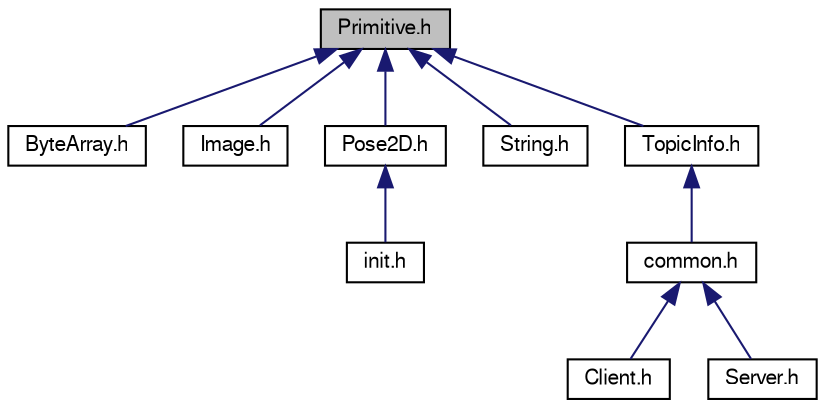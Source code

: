 digraph "Primitive.h"
{
  edge [fontname="FreeSans",fontsize="10",labelfontname="FreeSans",labelfontsize="10"];
  node [fontname="FreeSans",fontsize="10",shape=record];
  Node1 [label="Primitive.h",height=0.2,width=0.4,color="black", fillcolor="grey75", style="filled", fontcolor="black"];
  Node1 -> Node2 [dir="back",color="midnightblue",fontsize="10",style="solid",fontname="FreeSans"];
  Node2 [label="ByteArray.h",height=0.2,width=0.4,color="black", fillcolor="white", style="filled",URL="$a00017.html"];
  Node1 -> Node3 [dir="back",color="midnightblue",fontsize="10",style="solid",fontname="FreeSans"];
  Node3 [label="Image.h",height=0.2,width=0.4,color="black", fillcolor="white", style="filled",URL="$a00024.html"];
  Node1 -> Node4 [dir="back",color="midnightblue",fontsize="10",style="solid",fontname="FreeSans"];
  Node4 [label="Pose2D.h",height=0.2,width=0.4,color="black", fillcolor="white", style="filled",URL="$a00026.html"];
  Node4 -> Node5 [dir="back",color="midnightblue",fontsize="10",style="solid",fontname="FreeSans"];
  Node5 [label="init.h",height=0.2,width=0.4,color="black", fillcolor="white", style="filled",URL="$a00025.html"];
  Node1 -> Node6 [dir="back",color="midnightblue",fontsize="10",style="solid",fontname="FreeSans"];
  Node6 [label="String.h",height=0.2,width=0.4,color="black", fillcolor="white", style="filled",URL="$a00031.html"];
  Node1 -> Node7 [dir="back",color="midnightblue",fontsize="10",style="solid",fontname="FreeSans"];
  Node7 [label="TopicInfo.h",height=0.2,width=0.4,color="black", fillcolor="white", style="filled",URL="$a00032.html"];
  Node7 -> Node8 [dir="back",color="midnightblue",fontsize="10",style="solid",fontname="FreeSans"];
  Node8 [label="common.h",height=0.2,width=0.4,color="black", fillcolor="white", style="filled",URL="$a00020.html"];
  Node8 -> Node9 [dir="back",color="midnightblue",fontsize="10",style="solid",fontname="FreeSans"];
  Node9 [label="Client.h",height=0.2,width=0.4,color="black", fillcolor="white", style="filled",URL="$a00018.html"];
  Node8 -> Node10 [dir="back",color="midnightblue",fontsize="10",style="solid",fontname="FreeSans"];
  Node10 [label="Server.h",height=0.2,width=0.4,color="black", fillcolor="white", style="filled",URL="$a00030.html"];
}
